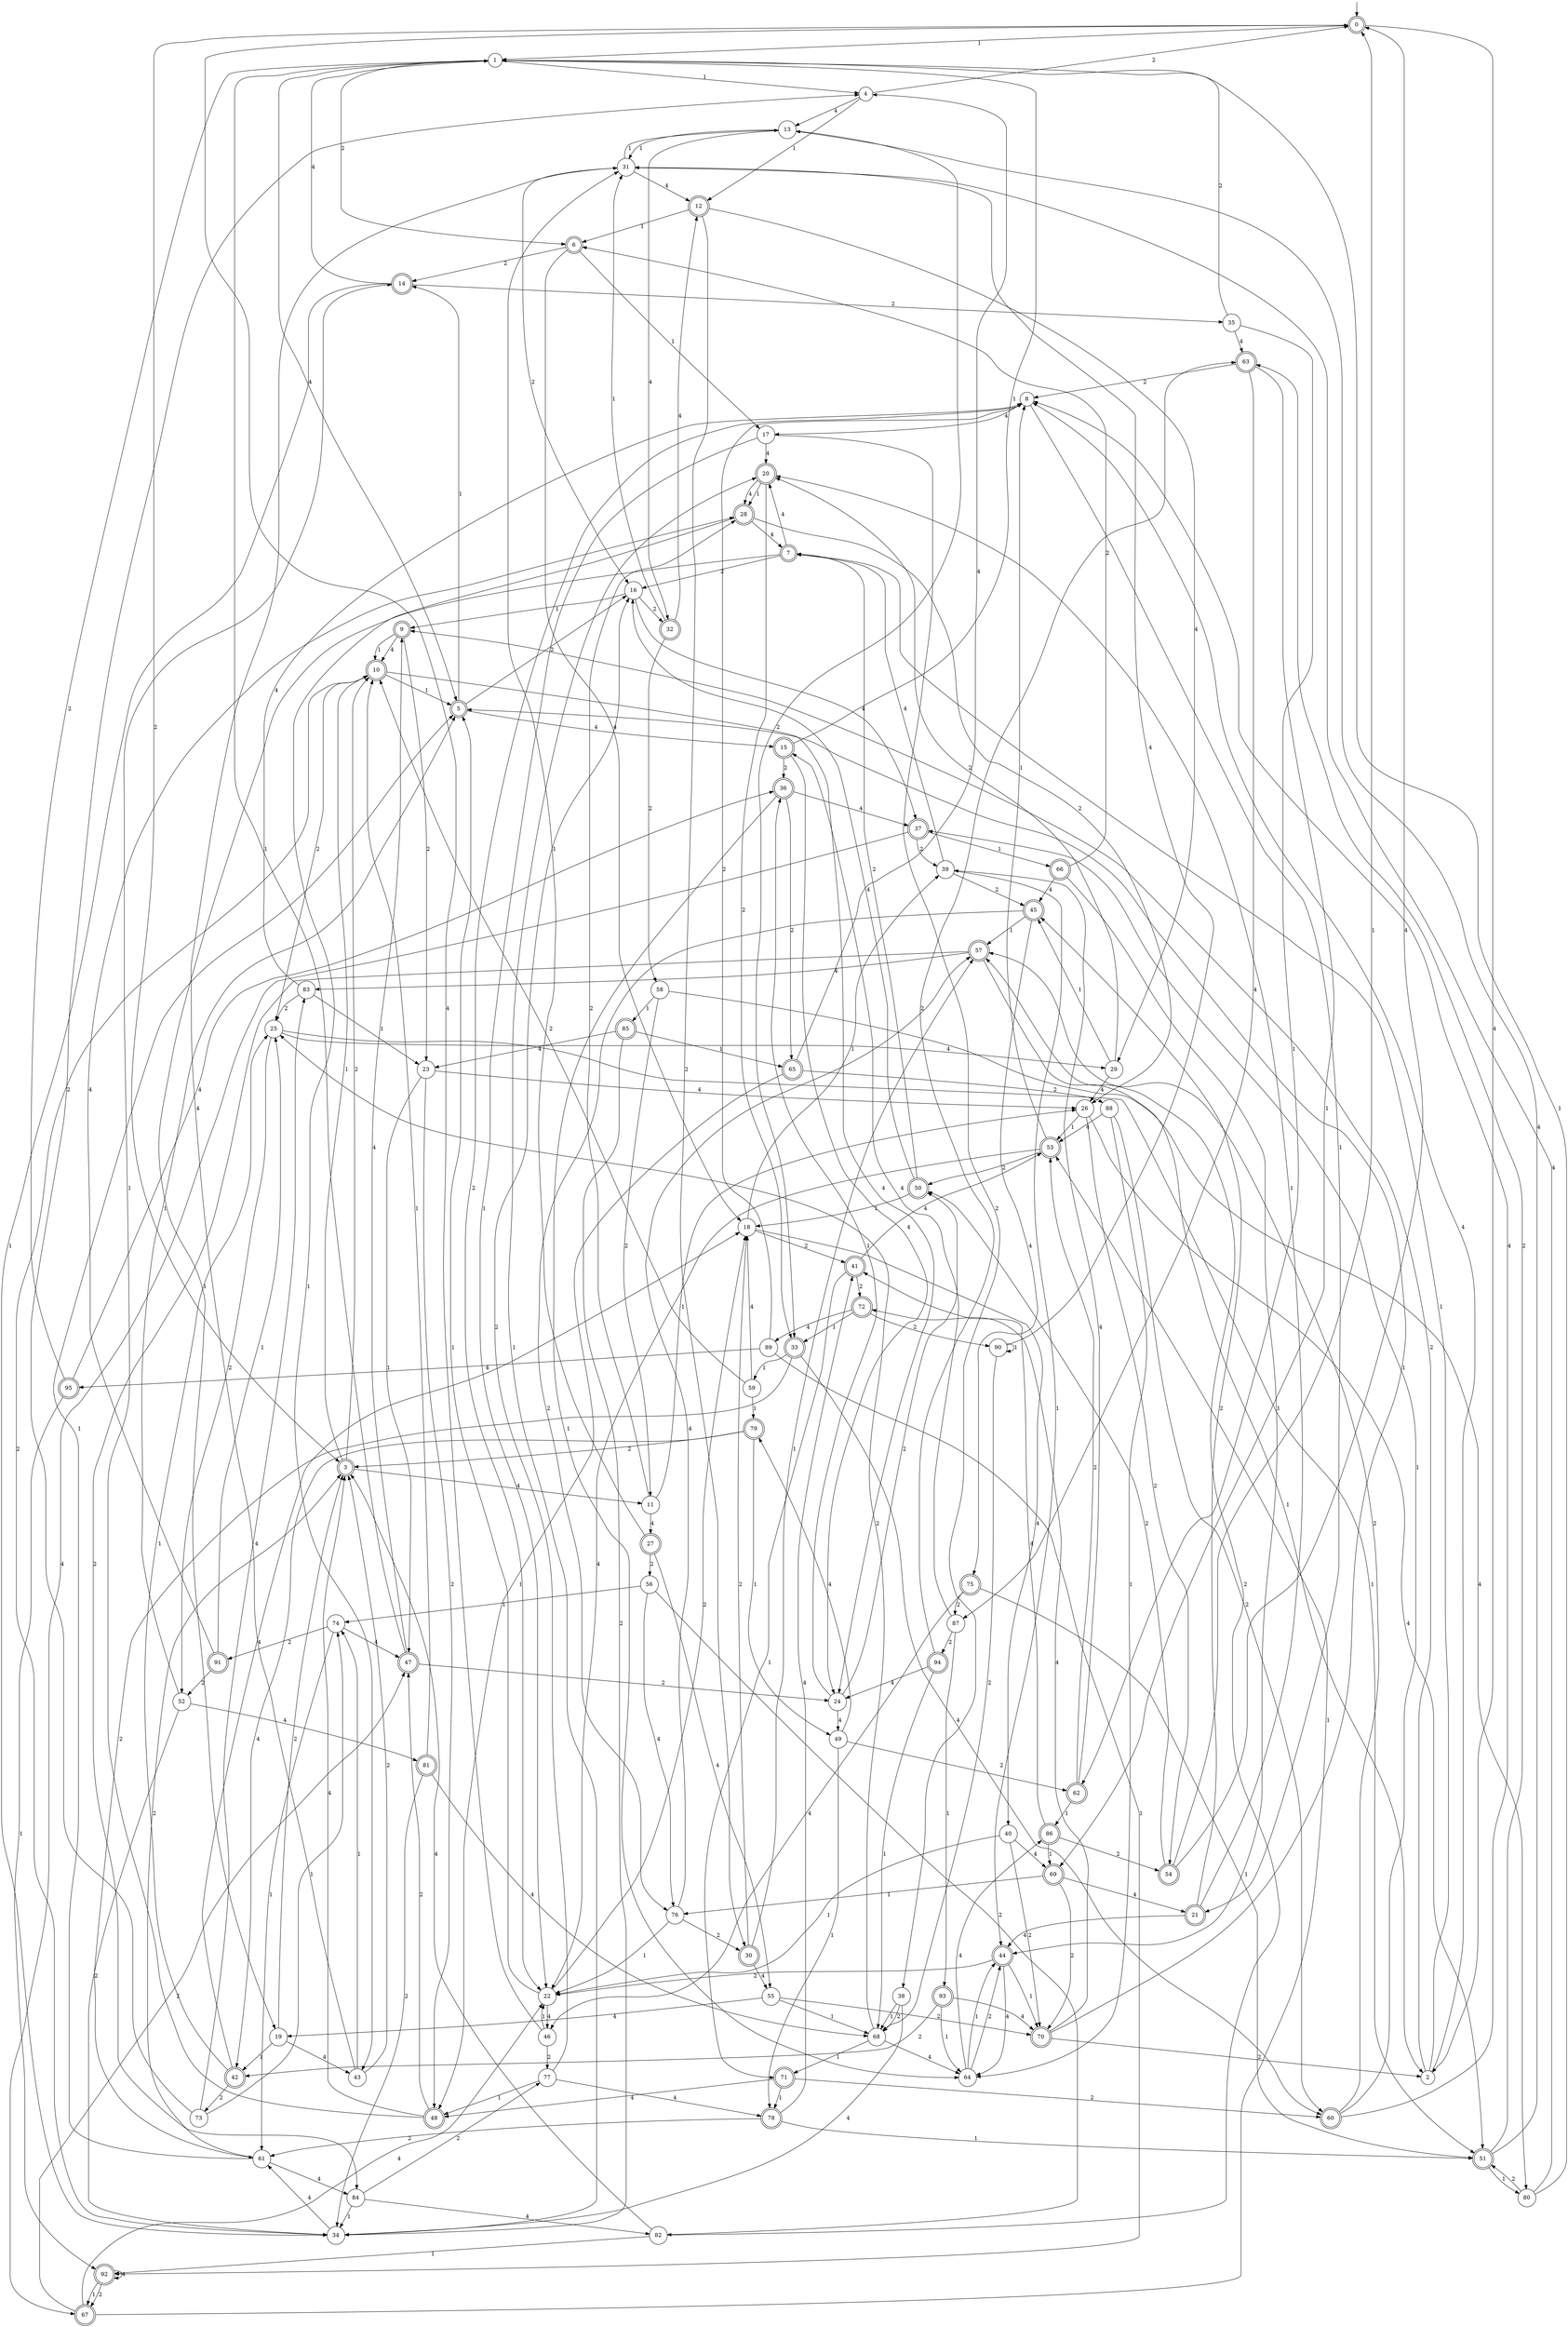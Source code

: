 digraph g {

	s0 [shape="doublecircle" label="0"];
	s1 [shape="circle" label="1"];
	s2 [shape="circle" label="2"];
	s3 [shape="doublecircle" label="3"];
	s4 [shape="circle" label="4"];
	s5 [shape="doublecircle" label="5"];
	s6 [shape="doublecircle" label="6"];
	s7 [shape="doublecircle" label="7"];
	s8 [shape="circle" label="8"];
	s9 [shape="doublecircle" label="9"];
	s10 [shape="doublecircle" label="10"];
	s11 [shape="circle" label="11"];
	s12 [shape="doublecircle" label="12"];
	s13 [shape="circle" label="13"];
	s14 [shape="doublecircle" label="14"];
	s15 [shape="doublecircle" label="15"];
	s16 [shape="circle" label="16"];
	s17 [shape="circle" label="17"];
	s18 [shape="circle" label="18"];
	s19 [shape="circle" label="19"];
	s20 [shape="doublecircle" label="20"];
	s21 [shape="doublecircle" label="21"];
	s22 [shape="circle" label="22"];
	s23 [shape="circle" label="23"];
	s24 [shape="circle" label="24"];
	s25 [shape="circle" label="25"];
	s26 [shape="circle" label="26"];
	s27 [shape="doublecircle" label="27"];
	s28 [shape="doublecircle" label="28"];
	s29 [shape="circle" label="29"];
	s30 [shape="doublecircle" label="30"];
	s31 [shape="circle" label="31"];
	s32 [shape="doublecircle" label="32"];
	s33 [shape="doublecircle" label="33"];
	s34 [shape="circle" label="34"];
	s35 [shape="circle" label="35"];
	s36 [shape="doublecircle" label="36"];
	s37 [shape="doublecircle" label="37"];
	s38 [shape="circle" label="38"];
	s39 [shape="circle" label="39"];
	s40 [shape="circle" label="40"];
	s41 [shape="doublecircle" label="41"];
	s42 [shape="doublecircle" label="42"];
	s43 [shape="circle" label="43"];
	s44 [shape="doublecircle" label="44"];
	s45 [shape="doublecircle" label="45"];
	s46 [shape="circle" label="46"];
	s47 [shape="doublecircle" label="47"];
	s48 [shape="doublecircle" label="48"];
	s49 [shape="circle" label="49"];
	s50 [shape="doublecircle" label="50"];
	s51 [shape="doublecircle" label="51"];
	s52 [shape="circle" label="52"];
	s53 [shape="doublecircle" label="53"];
	s54 [shape="doublecircle" label="54"];
	s55 [shape="circle" label="55"];
	s56 [shape="circle" label="56"];
	s57 [shape="doublecircle" label="57"];
	s58 [shape="circle" label="58"];
	s59 [shape="circle" label="59"];
	s60 [shape="doublecircle" label="60"];
	s61 [shape="circle" label="61"];
	s62 [shape="doublecircle" label="62"];
	s63 [shape="doublecircle" label="63"];
	s64 [shape="circle" label="64"];
	s65 [shape="doublecircle" label="65"];
	s66 [shape="doublecircle" label="66"];
	s67 [shape="doublecircle" label="67"];
	s68 [shape="circle" label="68"];
	s69 [shape="doublecircle" label="69"];
	s70 [shape="doublecircle" label="70"];
	s71 [shape="doublecircle" label="71"];
	s72 [shape="doublecircle" label="72"];
	s73 [shape="circle" label="73"];
	s74 [shape="circle" label="74"];
	s75 [shape="doublecircle" label="75"];
	s76 [shape="circle" label="76"];
	s77 [shape="circle" label="77"];
	s78 [shape="doublecircle" label="78"];
	s79 [shape="doublecircle" label="79"];
	s80 [shape="circle" label="80"];
	s81 [shape="doublecircle" label="81"];
	s82 [shape="circle" label="82"];
	s83 [shape="circle" label="83"];
	s84 [shape="circle" label="84"];
	s85 [shape="doublecircle" label="85"];
	s86 [shape="doublecircle" label="86"];
	s87 [shape="circle" label="87"];
	s88 [shape="circle" label="88"];
	s89 [shape="circle" label="89"];
	s90 [shape="circle" label="90"];
	s91 [shape="doublecircle" label="91"];
	s92 [shape="doublecircle" label="92"];
	s93 [shape="doublecircle" label="93"];
	s94 [shape="doublecircle" label="94"];
	s95 [shape="doublecircle" label="95"];
	s0 -> s1 [label="1"];
	s0 -> s2 [label="4"];
	s0 -> s3 [label="2"];
	s1 -> s4 [label="1"];
	s1 -> s5 [label="4"];
	s1 -> s6 [label="2"];
	s2 -> s7 [label="1"];
	s2 -> s8 [label="4"];
	s2 -> s9 [label="2"];
	s3 -> s10 [label="1"];
	s3 -> s11 [label="4"];
	s3 -> s10 [label="2"];
	s4 -> s12 [label="1"];
	s4 -> s13 [label="4"];
	s4 -> s0 [label="2"];
	s5 -> s14 [label="1"];
	s5 -> s15 [label="4"];
	s5 -> s16 [label="2"];
	s6 -> s17 [label="1"];
	s6 -> s18 [label="4"];
	s6 -> s14 [label="2"];
	s7 -> s19 [label="1"];
	s7 -> s20 [label="4"];
	s7 -> s16 [label="2"];
	s8 -> s21 [label="1"];
	s8 -> s17 [label="4"];
	s8 -> s22 [label="2"];
	s9 -> s10 [label="1"];
	s9 -> s10 [label="4"];
	s9 -> s23 [label="2"];
	s10 -> s5 [label="1"];
	s10 -> s24 [label="4"];
	s10 -> s25 [label="2"];
	s11 -> s26 [label="1"];
	s11 -> s27 [label="4"];
	s11 -> s28 [label="2"];
	s12 -> s6 [label="1"];
	s12 -> s29 [label="4"];
	s12 -> s30 [label="2"];
	s13 -> s31 [label="1"];
	s13 -> s32 [label="4"];
	s13 -> s33 [label="2"];
	s14 -> s34 [label="1"];
	s14 -> s1 [label="4"];
	s14 -> s35 [label="2"];
	s15 -> s1 [label="1"];
	s15 -> s24 [label="4"];
	s15 -> s36 [label="2"];
	s16 -> s9 [label="1"];
	s16 -> s37 [label="4"];
	s16 -> s32 [label="2"];
	s17 -> s22 [label="1"];
	s17 -> s20 [label="4"];
	s17 -> s38 [label="2"];
	s18 -> s39 [label="1"];
	s18 -> s40 [label="4"];
	s18 -> s41 [label="2"];
	s19 -> s42 [label="1"];
	s19 -> s43 [label="4"];
	s19 -> s3 [label="2"];
	s20 -> s28 [label="1"];
	s20 -> s28 [label="4"];
	s20 -> s33 [label="2"];
	s21 -> s20 [label="1"];
	s21 -> s44 [label="4"];
	s21 -> s45 [label="2"];
	s22 -> s5 [label="1"];
	s22 -> s46 [label="4"];
	s22 -> s18 [label="2"];
	s23 -> s47 [label="1"];
	s23 -> s26 [label="4"];
	s23 -> s48 [label="2"];
	s24 -> s36 [label="1"];
	s24 -> s49 [label="4"];
	s24 -> s50 [label="2"];
	s25 -> s51 [label="1"];
	s25 -> s29 [label="4"];
	s25 -> s52 [label="2"];
	s26 -> s53 [label="1"];
	s26 -> s51 [label="4"];
	s26 -> s54 [label="2"];
	s27 -> s31 [label="1"];
	s27 -> s55 [label="4"];
	s27 -> s56 [label="2"];
	s28 -> s43 [label="1"];
	s28 -> s7 [label="4"];
	s28 -> s26 [label="2"];
	s29 -> s45 [label="1"];
	s29 -> s26 [label="4"];
	s29 -> s20 [label="2"];
	s30 -> s57 [label="1"];
	s30 -> s55 [label="4"];
	s30 -> s18 [label="2"];
	s31 -> s13 [label="1"];
	s31 -> s12 [label="4"];
	s31 -> s16 [label="2"];
	s32 -> s31 [label="1"];
	s32 -> s12 [label="4"];
	s32 -> s58 [label="2"];
	s33 -> s59 [label="1"];
	s33 -> s60 [label="4"];
	s33 -> s61 [label="2"];
	s34 -> s20 [label="1"];
	s34 -> s61 [label="4"];
	s34 -> s10 [label="2"];
	s35 -> s62 [label="1"];
	s35 -> s63 [label="4"];
	s35 -> s1 [label="2"];
	s36 -> s64 [label="1"];
	s36 -> s37 [label="4"];
	s36 -> s65 [label="2"];
	s37 -> s66 [label="1"];
	s37 -> s67 [label="4"];
	s37 -> s39 [label="2"];
	s38 -> s68 [label="1"];
	s38 -> s34 [label="4"];
	s38 -> s68 [label="2"];
	s39 -> s44 [label="1"];
	s39 -> s7 [label="4"];
	s39 -> s45 [label="2"];
	s40 -> s22 [label="1"];
	s40 -> s69 [label="4"];
	s40 -> s70 [label="2"];
	s41 -> s71 [label="1"];
	s41 -> s53 [label="4"];
	s41 -> s72 [label="2"];
	s42 -> s25 [label="1"];
	s42 -> s18 [label="4"];
	s42 -> s73 [label="2"];
	s43 -> s74 [label="1"];
	s43 -> s31 [label="4"];
	s43 -> s3 [label="2"];
	s44 -> s70 [label="1"];
	s44 -> s64 [label="4"];
	s44 -> s22 [label="2"];
	s45 -> s57 [label="1"];
	s45 -> s75 [label="4"];
	s45 -> s76 [label="2"];
	s46 -> s22 [label="1"];
	s46 -> s0 [label="4"];
	s46 -> s77 [label="2"];
	s47 -> s1 [label="1"];
	s47 -> s9 [label="4"];
	s47 -> s24 [label="2"];
	s48 -> s14 [label="1"];
	s48 -> s3 [label="4"];
	s48 -> s47 [label="2"];
	s49 -> s78 [label="1"];
	s49 -> s79 [label="4"];
	s49 -> s62 [label="2"];
	s50 -> s18 [label="1"];
	s50 -> s16 [label="4"];
	s50 -> s7 [label="2"];
	s51 -> s80 [label="1"];
	s51 -> s13 [label="4"];
	s51 -> s63 [label="2"];
	s52 -> s5 [label="1"];
	s52 -> s81 [label="4"];
	s52 -> s34 [label="2"];
	s53 -> s8 [label="1"];
	s53 -> s22 [label="4"];
	s53 -> s50 [label="2"];
	s54 -> s0 [label="1"];
	s54 -> s0 [label="4"];
	s54 -> s50 [label="2"];
	s55 -> s68 [label="1"];
	s55 -> s19 [label="4"];
	s55 -> s70 [label="2"];
	s56 -> s74 [label="1"];
	s56 -> s76 [label="4"];
	s56 -> s82 [label="2"];
	s57 -> s2 [label="1"];
	s57 -> s83 [label="4"];
	s57 -> s84 [label="2"];
	s58 -> s85 [label="1"];
	s58 -> s80 [label="4"];
	s58 -> s11 [label="2"];
	s59 -> s79 [label="1"];
	s59 -> s18 [label="4"];
	s59 -> s10 [label="2"];
	s60 -> s37 [label="1"];
	s60 -> s8 [label="4"];
	s60 -> s57 [label="2"];
	s61 -> s5 [label="1"];
	s61 -> s84 [label="4"];
	s61 -> s3 [label="2"];
	s62 -> s86 [label="1"];
	s62 -> s39 [label="4"];
	s62 -> s53 [label="2"];
	s63 -> s69 [label="1"];
	s63 -> s87 [label="4"];
	s63 -> s8 [label="2"];
	s64 -> s44 [label="1"];
	s64 -> s86 [label="4"];
	s64 -> s44 [label="2"];
	s65 -> s48 [label="1"];
	s65 -> s4 [label="4"];
	s65 -> s88 [label="2"];
	s66 -> s44 [label="1"];
	s66 -> s45 [label="4"];
	s66 -> s6 [label="2"];
	s67 -> s53 [label="1"];
	s67 -> s22 [label="4"];
	s67 -> s47 [label="2"];
	s68 -> s71 [label="1"];
	s68 -> s64 [label="4"];
	s68 -> s25 [label="2"];
	s69 -> s76 [label="1"];
	s69 -> s21 [label="4"];
	s69 -> s70 [label="2"];
	s70 -> s5 [label="1"];
	s70 -> s72 [label="4"];
	s70 -> s2 [label="2"];
	s71 -> s78 [label="1"];
	s71 -> s48 [label="4"];
	s71 -> s60 [label="2"];
	s72 -> s33 [label="1"];
	s72 -> s89 [label="4"];
	s72 -> s90 [label="2"];
	s73 -> s74 [label="1"];
	s73 -> s83 [label="4"];
	s73 -> s4 [label="2"];
	s74 -> s61 [label="1"];
	s74 -> s47 [label="4"];
	s74 -> s91 [label="2"];
	s75 -> s51 [label="1"];
	s75 -> s46 [label="4"];
	s75 -> s87 [label="2"];
	s76 -> s22 [label="1"];
	s76 -> s57 [label="4"];
	s76 -> s30 [label="2"];
	s77 -> s48 [label="1"];
	s77 -> s78 [label="4"];
	s77 -> s16 [label="2"];
	s78 -> s51 [label="1"];
	s78 -> s41 [label="4"];
	s78 -> s61 [label="2"];
	s79 -> s49 [label="1"];
	s79 -> s42 [label="4"];
	s79 -> s3 [label="2"];
	s80 -> s1 [label="1"];
	s80 -> s31 [label="4"];
	s80 -> s51 [label="2"];
	s81 -> s10 [label="1"];
	s81 -> s68 [label="4"];
	s81 -> s34 [label="2"];
	s82 -> s92 [label="1"];
	s82 -> s3 [label="4"];
	s82 -> s57 [label="2"];
	s83 -> s23 [label="1"];
	s83 -> s8 [label="4"];
	s83 -> s25 [label="2"];
	s84 -> s34 [label="1"];
	s84 -> s82 [label="4"];
	s84 -> s77 [label="2"];
	s85 -> s65 [label="1"];
	s85 -> s23 [label="4"];
	s85 -> s34 [label="2"];
	s86 -> s69 [label="1"];
	s86 -> s41 [label="4"];
	s86 -> s54 [label="2"];
	s87 -> s93 [label="1"];
	s87 -> s15 [label="4"];
	s87 -> s94 [label="2"];
	s88 -> s64 [label="1"];
	s88 -> s53 [label="4"];
	s88 -> s60 [label="2"];
	s89 -> s92 [label="1"];
	s89 -> s95 [label="4"];
	s89 -> s8 [label="2"];
	s90 -> s90 [label="1"];
	s90 -> s31 [label="4"];
	s90 -> s68 [label="2"];
	s91 -> s25 [label="1"];
	s91 -> s28 [label="4"];
	s91 -> s52 [label="2"];
	s92 -> s67 [label="1"];
	s92 -> s92 [label="4"];
	s92 -> s67 [label="2"];
	s93 -> s64 [label="1"];
	s93 -> s70 [label="4"];
	s93 -> s42 [label="2"];
	s94 -> s68 [label="1"];
	s94 -> s24 [label="4"];
	s94 -> s63 [label="2"];
	s95 -> s92 [label="1"];
	s95 -> s36 [label="4"];
	s95 -> s1 [label="2"];

__start0 [label="" shape="none" width="0" height="0"];
__start0 -> s0;

}
